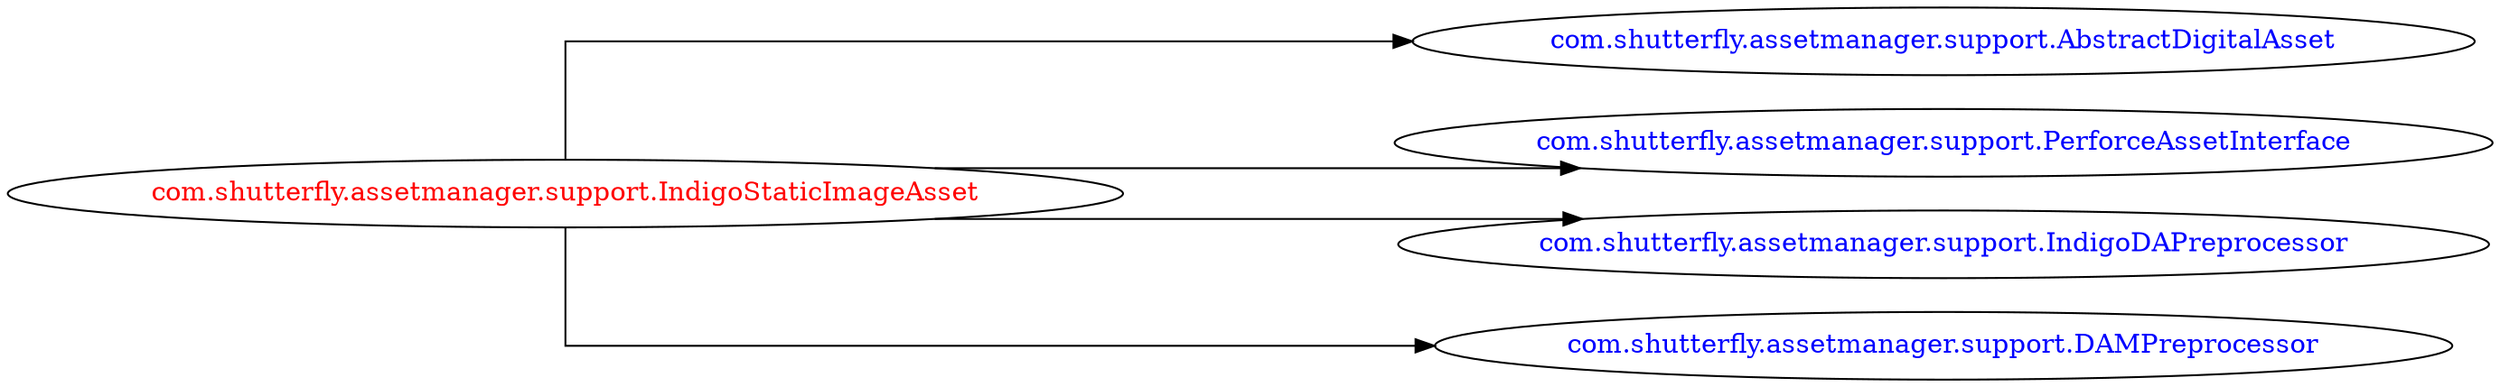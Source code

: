 digraph dependencyGraph {
 concentrate=true;
 ranksep="2.0";
 rankdir="LR"; 
 splines="ortho";
"com.shutterfly.assetmanager.support.IndigoStaticImageAsset" [fontcolor="red"];
"com.shutterfly.assetmanager.support.AbstractDigitalAsset" [ fontcolor="blue" ];
"com.shutterfly.assetmanager.support.IndigoStaticImageAsset"->"com.shutterfly.assetmanager.support.AbstractDigitalAsset";
"com.shutterfly.assetmanager.support.PerforceAssetInterface" [ fontcolor="blue" ];
"com.shutterfly.assetmanager.support.IndigoStaticImageAsset"->"com.shutterfly.assetmanager.support.PerforceAssetInterface";
"com.shutterfly.assetmanager.support.IndigoDAPreprocessor" [ fontcolor="blue" ];
"com.shutterfly.assetmanager.support.IndigoStaticImageAsset"->"com.shutterfly.assetmanager.support.IndigoDAPreprocessor";
"com.shutterfly.assetmanager.support.DAMPreprocessor" [ fontcolor="blue" ];
"com.shutterfly.assetmanager.support.IndigoStaticImageAsset"->"com.shutterfly.assetmanager.support.DAMPreprocessor";
}